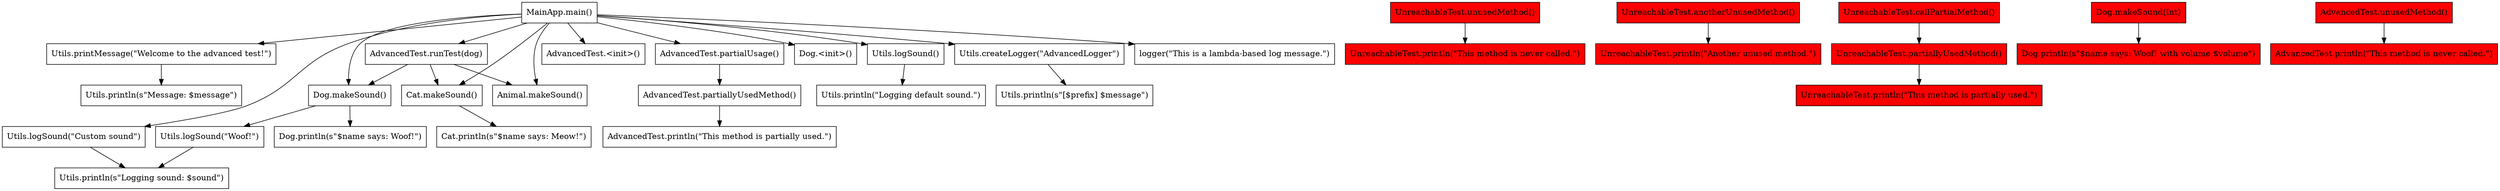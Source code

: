 digraph CallGraph {
  node [shape=box];
  "Utils.println(s\"Logging sound: $sound\")" [style=filled, fillcolor=white];
  "Utils.printMessage(\"Welcome to the advanced test!\")" [style=filled, fillcolor=white];
  "UnreachableTest.println(\"This method is never called.\")" [style=filled, fillcolor=red];
  "AdvancedTest.println(\"This method is partially used.\")" [style=filled, fillcolor=white];
  "Utils.logSound(\"Woof!\")" [style=filled, fillcolor=white];
  "Cat.makeSound()" [style=filled, fillcolor=white];
  "Animal.makeSound()" [style=filled, fillcolor=white];
  "Dog.makeSound()" [style=filled, fillcolor=white];
  "AdvancedTest.<init>()" [style=filled, fillcolor=white];
  "Utils.println(s\"Message: $message\")" [style=filled, fillcolor=white];
  "UnreachableTest.anotherUnusedMethod()" [style=filled, fillcolor=red];
  "MainApp.main()" [style=filled, fillcolor=white];
  "UnreachableTest.println(\"This method is partially used.\")" [style=filled, fillcolor=red];
  "Dog.println(s\"$name says: Woof! with volume $volume\")" [style=filled, fillcolor=red];
  "UnreachableTest.partiallyUsedMethod()" [style=filled, fillcolor=red];
  "AdvancedTest.partialUsage()" [style=filled, fillcolor=white];
  "AdvancedTest.runTest(dog)" [style=filled, fillcolor=white];
  "Dog.<init>()" [style=filled, fillcolor=white];
  "AdvancedTest.unusedMethod()" [style=filled, fillcolor=red];
  "Utils.logSound()" [style=filled, fillcolor=white];
  "Dog.makeSound(Int)" [style=filled, fillcolor=red];
  "Utils.createLogger(\"AdvancedLogger\")" [style=filled, fillcolor=white];
  "Dog.println(s\"$name says: Woof!\")" [style=filled, fillcolor=white];
  "AdvancedTest.partiallyUsedMethod()" [style=filled, fillcolor=white];
  "UnreachableTest.unusedMethod()" [style=filled, fillcolor=red];
  "AdvancedTest.println(\"This method is never called.\")" [style=filled, fillcolor=red];
  "Cat.println(s\"$name says: Meow!\")" [style=filled, fillcolor=white];
  "Utils.println(s\"[$prefix] $message\")" [style=filled, fillcolor=white];
  "logger(\"This is a lambda-based log message.\")" [style=filled, fillcolor=white];
  "UnreachableTest.println(\"Another unused method.\")" [style=filled, fillcolor=red];
  "Utils.logSound(\"Custom sound\")" [style=filled, fillcolor=white];
  "Utils.println(\"Logging default sound.\")" [style=filled, fillcolor=white];
  "UnreachableTest.callPartialMethod()" [style=filled, fillcolor=red];
  "MainApp.main()" -> "AdvancedTest.runTest(dog)";
  "MainApp.main()" -> "Cat.makeSound()";
  "MainApp.main()" -> "AdvancedTest.partialUsage()";
  "Utils.createLogger(\"AdvancedLogger\")" -> "Utils.println(s\"[$prefix] $message\")";
  "MainApp.main()" -> "logger(\"This is a lambda-based log message.\")";
  "MainApp.main()" -> "Animal.makeSound()";
  "MainApp.main()" -> "Utils.logSound(\"Custom sound\")";
  "MainApp.main()" -> "Dog.<init>()";
  "AdvancedTest.runTest(dog)" -> "Animal.makeSound()";
  "AdvancedTest.unusedMethod()" -> "AdvancedTest.println(\"This method is never called.\")";
  "Utils.printMessage(\"Welcome to the advanced test!\")" -> "Utils.println(s\"Message: $message\")";
  "Utils.logSound(\"Woof!\")" -> "Utils.println(s\"Logging sound: $sound\")";
  "Dog.makeSound(Int)" -> "Dog.println(s\"$name says: Woof! with volume $volume\")";
  "Dog.makeSound()" -> "Utils.logSound(\"Woof!\")";
  "MainApp.main()" -> "Utils.createLogger(\"AdvancedLogger\")";
  "AdvancedTest.runTest(dog)" -> "Dog.makeSound()";
  "MainApp.main()" -> "AdvancedTest.<init>()";
  "MainApp.main()" -> "Dog.makeSound()";
  "Dog.makeSound()" -> "Dog.println(s\"$name says: Woof!\")";
  "Utils.logSound(\"Custom sound\")" -> "Utils.println(s\"Logging sound: $sound\")";
  "AdvancedTest.runTest(dog)" -> "Cat.makeSound()";
  "UnreachableTest.unusedMethod()" -> "UnreachableTest.println(\"This method is never called.\")";
  "Cat.makeSound()" -> "Cat.println(s\"$name says: Meow!\")";
  "AdvancedTest.partialUsage()" -> "AdvancedTest.partiallyUsedMethod()";
  "UnreachableTest.anotherUnusedMethod()" -> "UnreachableTest.println(\"Another unused method.\")";
  "MainApp.main()" -> "Utils.printMessage(\"Welcome to the advanced test!\")";
  "MainApp.main()" -> "Utils.logSound()";
  "UnreachableTest.partiallyUsedMethod()" -> "UnreachableTest.println(\"This method is partially used.\")";
  "Utils.logSound()" -> "Utils.println(\"Logging default sound.\")";
  "AdvancedTest.partiallyUsedMethod()" -> "AdvancedTest.println(\"This method is partially used.\")";
  "UnreachableTest.callPartialMethod()" -> "UnreachableTest.partiallyUsedMethod()";
}
